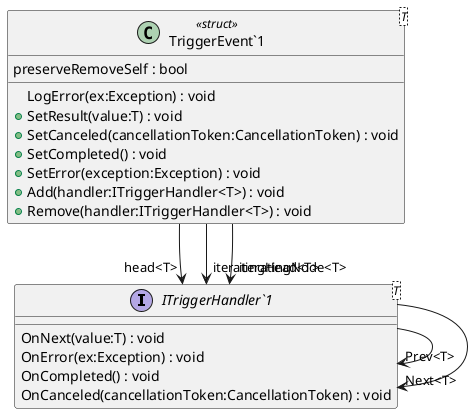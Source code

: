 @startuml
interface "ITriggerHandler`1"<T> {
    OnNext(value:T) : void
    OnError(ex:Exception) : void
    OnCompleted() : void
    OnCanceled(cancellationToken:CancellationToken) : void
}
class "TriggerEvent`1"<T> <<struct>> {
    preserveRemoveSelf : bool
    LogError(ex:Exception) : void
    + SetResult(value:T) : void
    + SetCanceled(cancellationToken:CancellationToken) : void
    + SetCompleted() : void
    + SetError(exception:Exception) : void
    + Add(handler:ITriggerHandler<T>) : void
    + Remove(handler:ITriggerHandler<T>) : void
}
"ITriggerHandler`1" --> "Prev<T>" "ITriggerHandler`1"
"ITriggerHandler`1" --> "Next<T>" "ITriggerHandler`1"
"TriggerEvent`1" --> "head<T>" "ITriggerHandler`1"
"TriggerEvent`1" --> "iteratingHead<T>" "ITriggerHandler`1"
"TriggerEvent`1" --> "iteratingNode<T>" "ITriggerHandler`1"
@enduml
